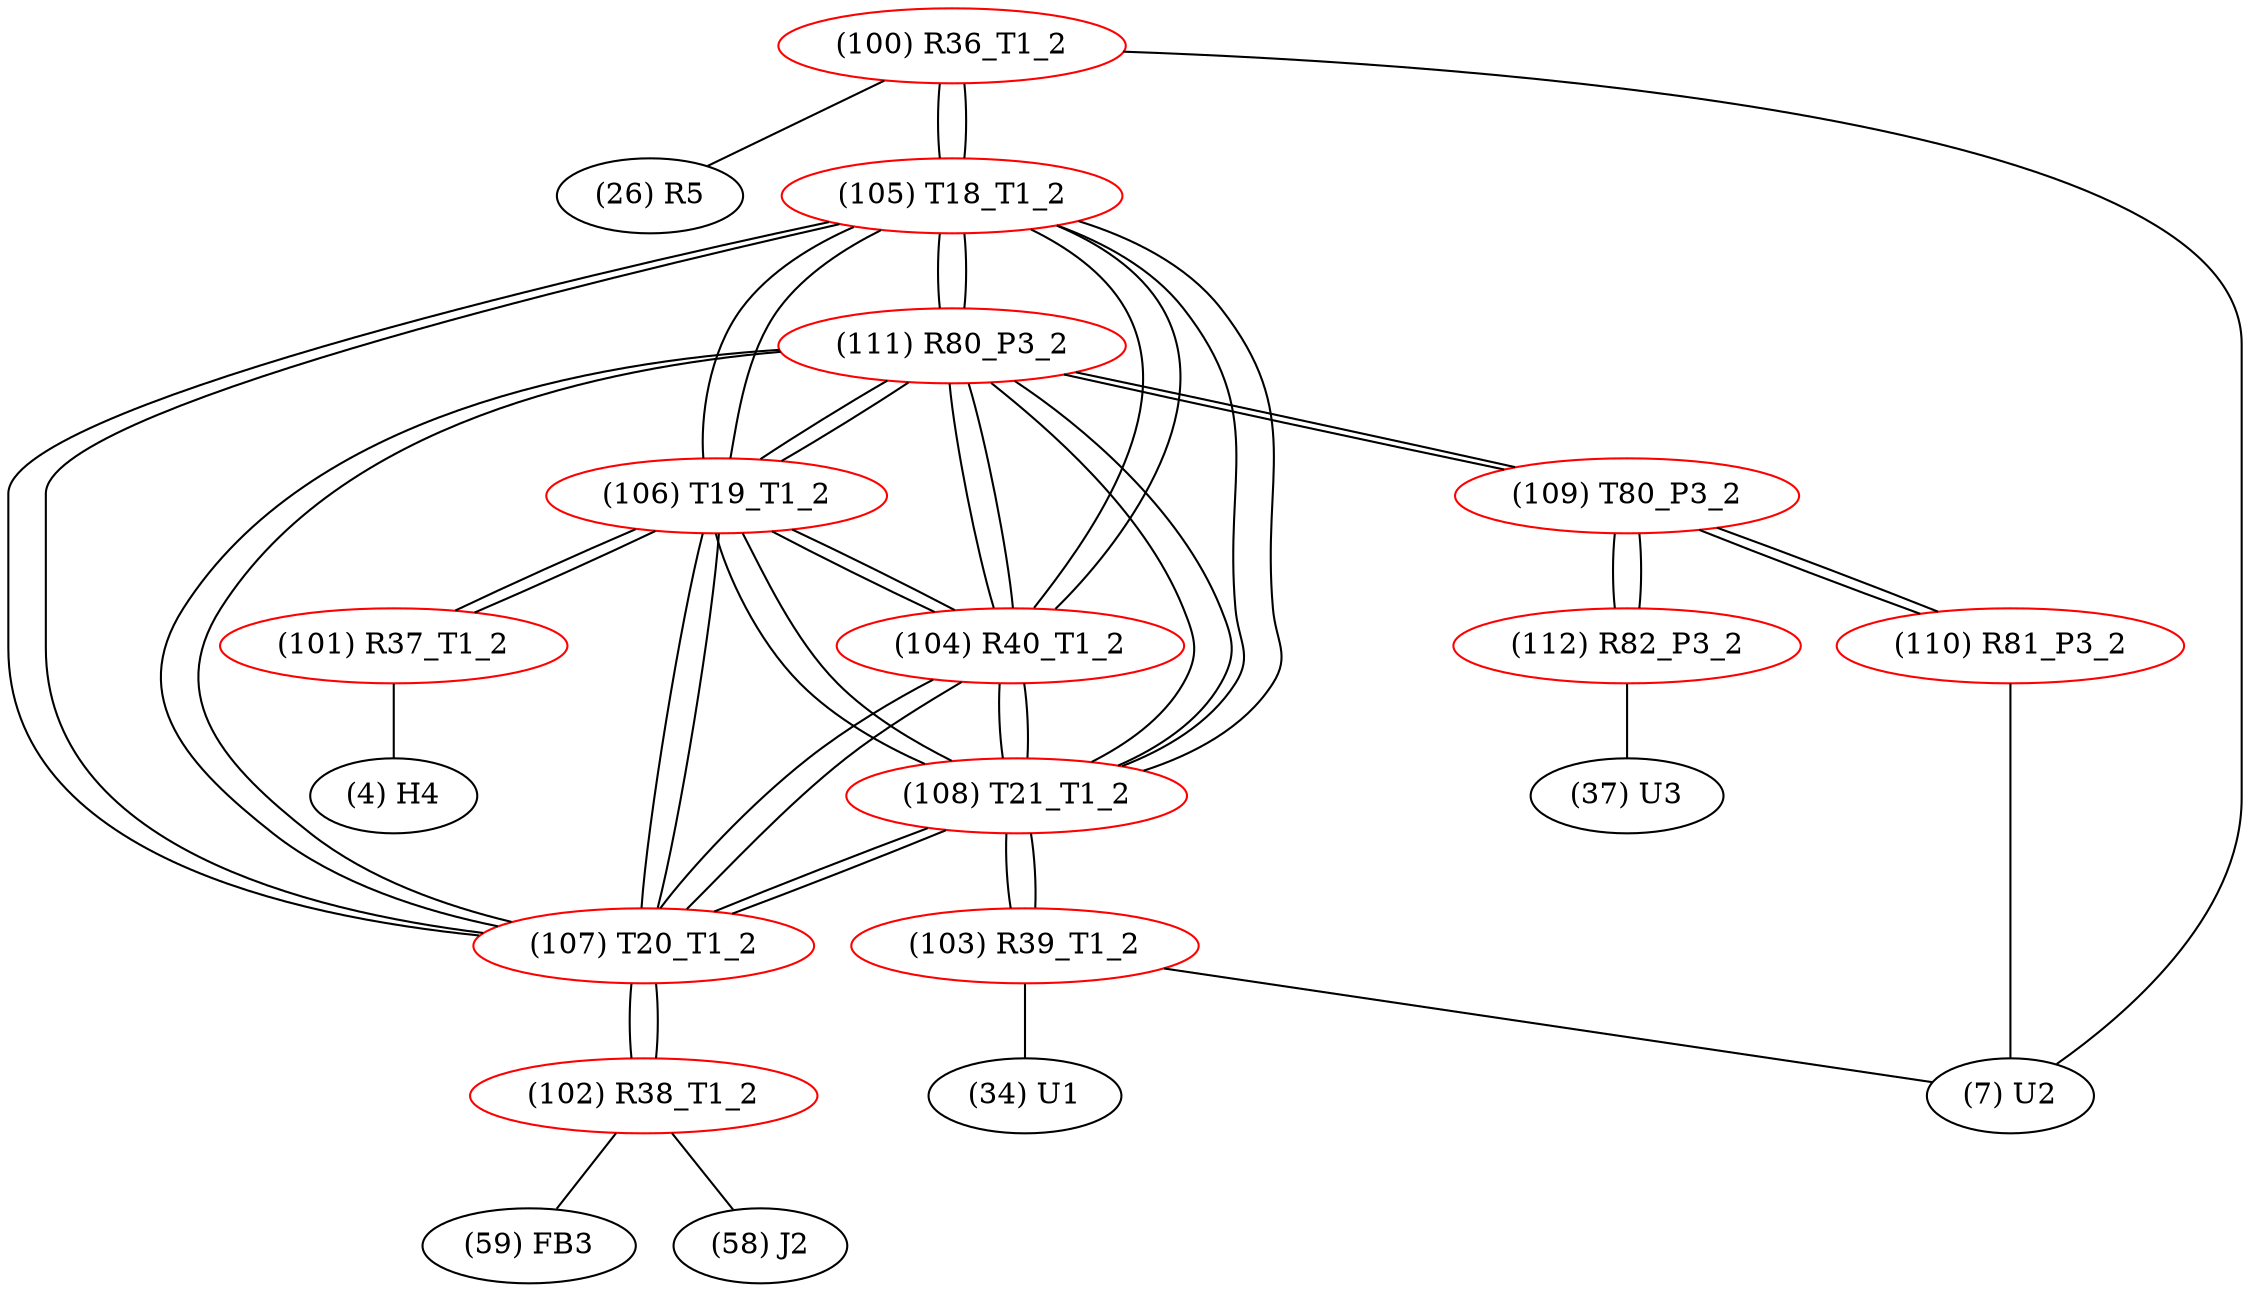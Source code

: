 graph {
	100 [label="(100) R36_T1_2" color=red]
	26 [label="(26) R5"]
	7 [label="(7) U2"]
	105 [label="(105) T18_T1_2"]
	101 [label="(101) R37_T1_2" color=red]
	4 [label="(4) H4"]
	106 [label="(106) T19_T1_2"]
	102 [label="(102) R38_T1_2" color=red]
	59 [label="(59) FB3"]
	58 [label="(58) J2"]
	107 [label="(107) T20_T1_2"]
	103 [label="(103) R39_T1_2" color=red]
	34 [label="(34) U1"]
	7 [label="(7) U2"]
	108 [label="(108) T21_T1_2"]
	104 [label="(104) R40_T1_2" color=red]
	111 [label="(111) R80_P3_2"]
	105 [label="(105) T18_T1_2"]
	108 [label="(108) T21_T1_2"]
	107 [label="(107) T20_T1_2"]
	106 [label="(106) T19_T1_2"]
	105 [label="(105) T18_T1_2" color=red]
	107 [label="(107) T20_T1_2"]
	106 [label="(106) T19_T1_2"]
	108 [label="(108) T21_T1_2"]
	100 [label="(100) R36_T1_2"]
	111 [label="(111) R80_P3_2"]
	104 [label="(104) R40_T1_2"]
	106 [label="(106) T19_T1_2" color=red]
	107 [label="(107) T20_T1_2"]
	105 [label="(105) T18_T1_2"]
	108 [label="(108) T21_T1_2"]
	101 [label="(101) R37_T1_2"]
	111 [label="(111) R80_P3_2"]
	104 [label="(104) R40_T1_2"]
	107 [label="(107) T20_T1_2" color=red]
	106 [label="(106) T19_T1_2"]
	105 [label="(105) T18_T1_2"]
	108 [label="(108) T21_T1_2"]
	102 [label="(102) R38_T1_2"]
	111 [label="(111) R80_P3_2"]
	104 [label="(104) R40_T1_2"]
	108 [label="(108) T21_T1_2" color=red]
	107 [label="(107) T20_T1_2"]
	106 [label="(106) T19_T1_2"]
	105 [label="(105) T18_T1_2"]
	103 [label="(103) R39_T1_2"]
	111 [label="(111) R80_P3_2"]
	104 [label="(104) R40_T1_2"]
	109 [label="(109) T80_P3_2" color=red]
	110 [label="(110) R81_P3_2"]
	112 [label="(112) R82_P3_2"]
	111 [label="(111) R80_P3_2"]
	110 [label="(110) R81_P3_2" color=red]
	7 [label="(7) U2"]
	109 [label="(109) T80_P3_2"]
	111 [label="(111) R80_P3_2" color=red]
	105 [label="(105) T18_T1_2"]
	108 [label="(108) T21_T1_2"]
	107 [label="(107) T20_T1_2"]
	106 [label="(106) T19_T1_2"]
	104 [label="(104) R40_T1_2"]
	109 [label="(109) T80_P3_2"]
	112 [label="(112) R82_P3_2" color=red]
	37 [label="(37) U3"]
	109 [label="(109) T80_P3_2"]
	100 -- 26
	100 -- 7
	100 -- 105
	101 -- 4
	101 -- 106
	102 -- 59
	102 -- 58
	102 -- 107
	103 -- 34
	103 -- 7
	103 -- 108
	104 -- 111
	104 -- 105
	104 -- 108
	104 -- 107
	104 -- 106
	105 -- 107
	105 -- 106
	105 -- 108
	105 -- 100
	105 -- 111
	105 -- 104
	106 -- 107
	106 -- 105
	106 -- 108
	106 -- 101
	106 -- 111
	106 -- 104
	107 -- 106
	107 -- 105
	107 -- 108
	107 -- 102
	107 -- 111
	107 -- 104
	108 -- 107
	108 -- 106
	108 -- 105
	108 -- 103
	108 -- 111
	108 -- 104
	109 -- 110
	109 -- 112
	109 -- 111
	110 -- 7
	110 -- 109
	111 -- 105
	111 -- 108
	111 -- 107
	111 -- 106
	111 -- 104
	111 -- 109
	112 -- 37
	112 -- 109
}